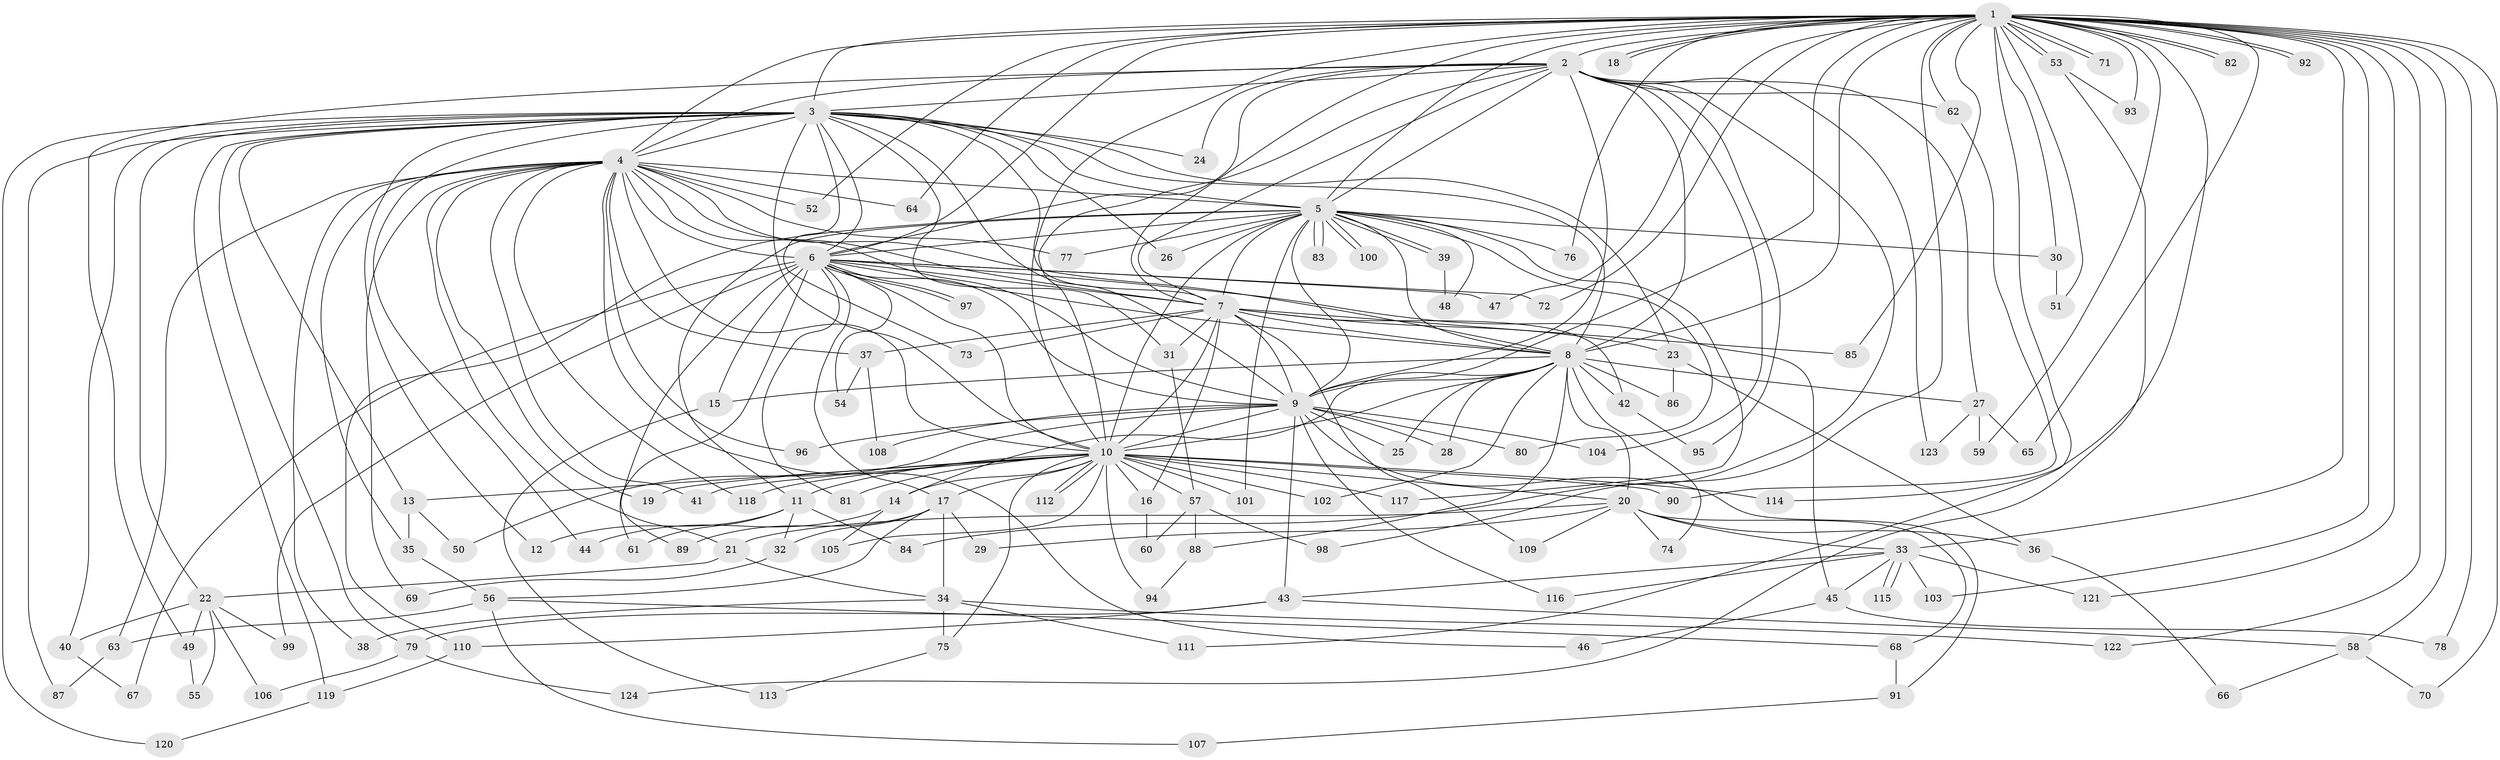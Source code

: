// coarse degree distribution, {32: 0.02702702702702703, 15: 0.013513513513513514, 21: 0.02702702702702703, 18: 0.04054054054054054, 16: 0.013513513513513514, 5: 0.04054054054054054, 2: 0.47297297297297297, 4: 0.0945945945945946, 3: 0.17567567567567569, 9: 0.013513513513513514, 7: 0.013513513513513514, 14: 0.013513513513513514, 1: 0.04054054054054054, 6: 0.013513513513513514}
// Generated by graph-tools (version 1.1) at 2025/17/03/04/25 18:17:35]
// undirected, 124 vertices, 273 edges
graph export_dot {
graph [start="1"]
  node [color=gray90,style=filled];
  1;
  2;
  3;
  4;
  5;
  6;
  7;
  8;
  9;
  10;
  11;
  12;
  13;
  14;
  15;
  16;
  17;
  18;
  19;
  20;
  21;
  22;
  23;
  24;
  25;
  26;
  27;
  28;
  29;
  30;
  31;
  32;
  33;
  34;
  35;
  36;
  37;
  38;
  39;
  40;
  41;
  42;
  43;
  44;
  45;
  46;
  47;
  48;
  49;
  50;
  51;
  52;
  53;
  54;
  55;
  56;
  57;
  58;
  59;
  60;
  61;
  62;
  63;
  64;
  65;
  66;
  67;
  68;
  69;
  70;
  71;
  72;
  73;
  74;
  75;
  76;
  77;
  78;
  79;
  80;
  81;
  82;
  83;
  84;
  85;
  86;
  87;
  88;
  89;
  90;
  91;
  92;
  93;
  94;
  95;
  96;
  97;
  98;
  99;
  100;
  101;
  102;
  103;
  104;
  105;
  106;
  107;
  108;
  109;
  110;
  111;
  112;
  113;
  114;
  115;
  116;
  117;
  118;
  119;
  120;
  121;
  122;
  123;
  124;
  1 -- 2;
  1 -- 3;
  1 -- 4;
  1 -- 5;
  1 -- 6;
  1 -- 7;
  1 -- 8;
  1 -- 9;
  1 -- 10;
  1 -- 18;
  1 -- 18;
  1 -- 30;
  1 -- 33;
  1 -- 47;
  1 -- 51;
  1 -- 52;
  1 -- 53;
  1 -- 53;
  1 -- 58;
  1 -- 59;
  1 -- 62;
  1 -- 64;
  1 -- 65;
  1 -- 70;
  1 -- 71;
  1 -- 71;
  1 -- 72;
  1 -- 76;
  1 -- 78;
  1 -- 82;
  1 -- 82;
  1 -- 85;
  1 -- 92;
  1 -- 92;
  1 -- 93;
  1 -- 98;
  1 -- 103;
  1 -- 111;
  1 -- 114;
  1 -- 121;
  1 -- 122;
  2 -- 3;
  2 -- 4;
  2 -- 5;
  2 -- 6;
  2 -- 7;
  2 -- 8;
  2 -- 9;
  2 -- 10;
  2 -- 24;
  2 -- 27;
  2 -- 49;
  2 -- 62;
  2 -- 84;
  2 -- 95;
  2 -- 104;
  2 -- 123;
  3 -- 4;
  3 -- 5;
  3 -- 6;
  3 -- 7;
  3 -- 8;
  3 -- 9;
  3 -- 10;
  3 -- 12;
  3 -- 13;
  3 -- 22;
  3 -- 23;
  3 -- 24;
  3 -- 26;
  3 -- 31;
  3 -- 40;
  3 -- 44;
  3 -- 73;
  3 -- 79;
  3 -- 87;
  3 -- 119;
  3 -- 120;
  4 -- 5;
  4 -- 6;
  4 -- 7;
  4 -- 8;
  4 -- 9;
  4 -- 10;
  4 -- 19;
  4 -- 21;
  4 -- 35;
  4 -- 37;
  4 -- 38;
  4 -- 41;
  4 -- 46;
  4 -- 52;
  4 -- 63;
  4 -- 64;
  4 -- 69;
  4 -- 77;
  4 -- 96;
  4 -- 118;
  5 -- 6;
  5 -- 7;
  5 -- 8;
  5 -- 9;
  5 -- 10;
  5 -- 11;
  5 -- 26;
  5 -- 30;
  5 -- 39;
  5 -- 39;
  5 -- 48;
  5 -- 76;
  5 -- 77;
  5 -- 80;
  5 -- 83;
  5 -- 83;
  5 -- 100;
  5 -- 100;
  5 -- 101;
  5 -- 110;
  5 -- 117;
  6 -- 7;
  6 -- 8;
  6 -- 9;
  6 -- 10;
  6 -- 15;
  6 -- 17;
  6 -- 45;
  6 -- 47;
  6 -- 54;
  6 -- 61;
  6 -- 67;
  6 -- 72;
  6 -- 81;
  6 -- 89;
  6 -- 97;
  6 -- 97;
  6 -- 99;
  7 -- 8;
  7 -- 9;
  7 -- 10;
  7 -- 16;
  7 -- 23;
  7 -- 31;
  7 -- 37;
  7 -- 42;
  7 -- 73;
  7 -- 85;
  7 -- 109;
  8 -- 9;
  8 -- 10;
  8 -- 14;
  8 -- 15;
  8 -- 20;
  8 -- 25;
  8 -- 27;
  8 -- 28;
  8 -- 42;
  8 -- 74;
  8 -- 86;
  8 -- 88;
  8 -- 102;
  9 -- 10;
  9 -- 25;
  9 -- 28;
  9 -- 43;
  9 -- 50;
  9 -- 80;
  9 -- 91;
  9 -- 96;
  9 -- 104;
  9 -- 108;
  9 -- 116;
  10 -- 11;
  10 -- 13;
  10 -- 14;
  10 -- 16;
  10 -- 17;
  10 -- 19;
  10 -- 20;
  10 -- 41;
  10 -- 57;
  10 -- 75;
  10 -- 81;
  10 -- 90;
  10 -- 94;
  10 -- 101;
  10 -- 102;
  10 -- 105;
  10 -- 112;
  10 -- 112;
  10 -- 114;
  10 -- 117;
  10 -- 118;
  11 -- 12;
  11 -- 32;
  11 -- 61;
  11 -- 84;
  13 -- 35;
  13 -- 50;
  14 -- 44;
  14 -- 105;
  15 -- 113;
  16 -- 60;
  17 -- 29;
  17 -- 32;
  17 -- 34;
  17 -- 56;
  17 -- 89;
  20 -- 21;
  20 -- 29;
  20 -- 33;
  20 -- 36;
  20 -- 68;
  20 -- 74;
  20 -- 109;
  21 -- 22;
  21 -- 34;
  22 -- 40;
  22 -- 49;
  22 -- 55;
  22 -- 99;
  22 -- 106;
  23 -- 36;
  23 -- 86;
  27 -- 59;
  27 -- 65;
  27 -- 123;
  30 -- 51;
  31 -- 57;
  32 -- 69;
  33 -- 43;
  33 -- 45;
  33 -- 103;
  33 -- 115;
  33 -- 115;
  33 -- 116;
  33 -- 121;
  34 -- 38;
  34 -- 75;
  34 -- 111;
  34 -- 122;
  35 -- 56;
  36 -- 66;
  37 -- 54;
  37 -- 108;
  39 -- 48;
  40 -- 67;
  42 -- 95;
  43 -- 58;
  43 -- 79;
  43 -- 110;
  45 -- 46;
  45 -- 78;
  49 -- 55;
  53 -- 93;
  53 -- 124;
  56 -- 63;
  56 -- 68;
  56 -- 107;
  57 -- 60;
  57 -- 88;
  57 -- 98;
  58 -- 66;
  58 -- 70;
  62 -- 90;
  63 -- 87;
  68 -- 91;
  75 -- 113;
  79 -- 106;
  79 -- 124;
  88 -- 94;
  91 -- 107;
  110 -- 119;
  119 -- 120;
}
